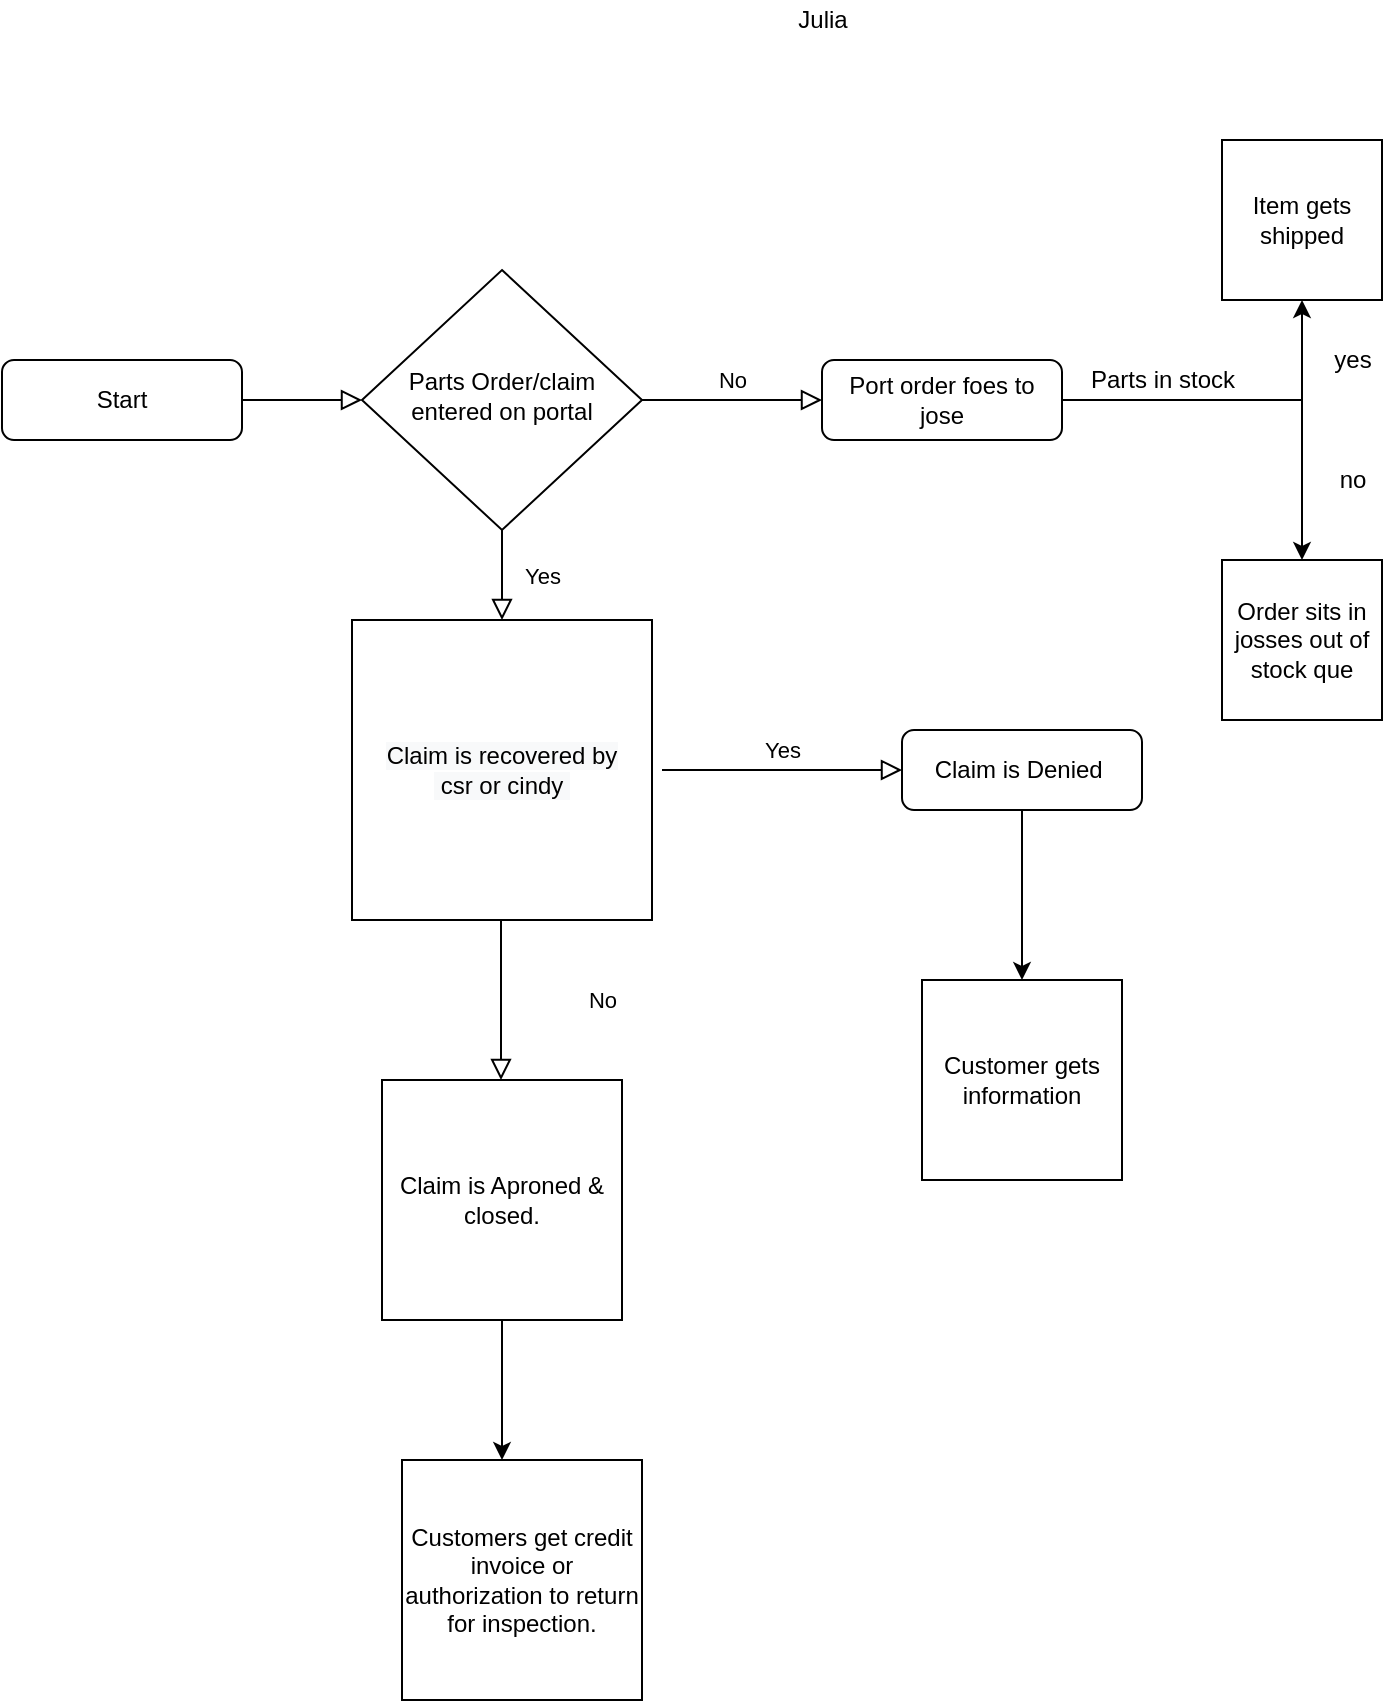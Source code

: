 <mxfile version="15.8.8" type="github">
  <diagram id="C5RBs43oDa-KdzZeNtuy" name="Page-1">
    <mxGraphModel dx="2062" dy="1122" grid="1" gridSize="10" guides="1" tooltips="1" connect="1" arrows="1" fold="1" page="1" pageScale="1" pageWidth="827" pageHeight="1169" math="0" shadow="0">
      <root>
        <mxCell id="WIyWlLk6GJQsqaUBKTNV-0" />
        <mxCell id="WIyWlLk6GJQsqaUBKTNV-1" parent="WIyWlLk6GJQsqaUBKTNV-0" />
        <mxCell id="WIyWlLk6GJQsqaUBKTNV-2" value="" style="rounded=0;html=1;jettySize=auto;orthogonalLoop=1;fontSize=11;endArrow=block;endFill=0;endSize=8;strokeWidth=1;shadow=0;labelBackgroundColor=none;edgeStyle=orthogonalEdgeStyle;" parent="WIyWlLk6GJQsqaUBKTNV-1" source="WIyWlLk6GJQsqaUBKTNV-3" target="WIyWlLk6GJQsqaUBKTNV-6" edge="1">
          <mxGeometry relative="1" as="geometry" />
        </mxCell>
        <mxCell id="WIyWlLk6GJQsqaUBKTNV-3" value="Start" style="rounded=1;whiteSpace=wrap;html=1;fontSize=12;glass=0;strokeWidth=1;shadow=0;direction=east;" parent="WIyWlLk6GJQsqaUBKTNV-1" vertex="1">
          <mxGeometry x="10" y="220" width="120" height="40" as="geometry" />
        </mxCell>
        <mxCell id="WIyWlLk6GJQsqaUBKTNV-4" value="Yes" style="rounded=0;html=1;jettySize=auto;orthogonalLoop=1;fontSize=11;endArrow=block;endFill=0;endSize=8;strokeWidth=1;shadow=0;labelBackgroundColor=none;edgeStyle=orthogonalEdgeStyle;" parent="WIyWlLk6GJQsqaUBKTNV-1" source="WIyWlLk6GJQsqaUBKTNV-6" edge="1">
          <mxGeometry y="20" relative="1" as="geometry">
            <mxPoint as="offset" />
            <mxPoint x="260" y="350" as="targetPoint" />
          </mxGeometry>
        </mxCell>
        <mxCell id="WIyWlLk6GJQsqaUBKTNV-5" value="No" style="edgeStyle=orthogonalEdgeStyle;rounded=0;html=1;jettySize=auto;orthogonalLoop=1;fontSize=11;endArrow=block;endFill=0;endSize=8;strokeWidth=1;shadow=0;labelBackgroundColor=none;" parent="WIyWlLk6GJQsqaUBKTNV-1" source="WIyWlLk6GJQsqaUBKTNV-6" target="WIyWlLk6GJQsqaUBKTNV-7" edge="1">
          <mxGeometry y="10" relative="1" as="geometry">
            <mxPoint as="offset" />
          </mxGeometry>
        </mxCell>
        <mxCell id="WIyWlLk6GJQsqaUBKTNV-6" value="Parts Order/claim entered on portal" style="rhombus;whiteSpace=wrap;html=1;shadow=0;fontFamily=Helvetica;fontSize=12;align=center;strokeWidth=1;spacing=6;spacingTop=-4;direction=east;" parent="WIyWlLk6GJQsqaUBKTNV-1" vertex="1">
          <mxGeometry x="190" y="175" width="140" height="130" as="geometry" />
        </mxCell>
        <mxCell id="VICkbCUfEh80slru4ddQ-10" style="edgeStyle=orthogonalEdgeStyle;rounded=0;orthogonalLoop=1;jettySize=auto;html=1;" edge="1" parent="WIyWlLk6GJQsqaUBKTNV-1" source="WIyWlLk6GJQsqaUBKTNV-7" target="VICkbCUfEh80slru4ddQ-11">
          <mxGeometry relative="1" as="geometry">
            <mxPoint x="610" y="240" as="targetPoint" />
          </mxGeometry>
        </mxCell>
        <mxCell id="WIyWlLk6GJQsqaUBKTNV-7" value="Port order foes to jose&lt;br&gt;" style="rounded=1;whiteSpace=wrap;html=1;fontSize=12;glass=0;strokeWidth=1;shadow=0;direction=east;" parent="WIyWlLk6GJQsqaUBKTNV-1" vertex="1">
          <mxGeometry x="420" y="220" width="120" height="40" as="geometry" />
        </mxCell>
        <mxCell id="WIyWlLk6GJQsqaUBKTNV-8" value="No" style="rounded=0;html=1;jettySize=auto;orthogonalLoop=1;fontSize=11;endArrow=block;endFill=0;endSize=8;strokeWidth=1;shadow=0;labelBackgroundColor=none;edgeStyle=orthogonalEdgeStyle;" parent="WIyWlLk6GJQsqaUBKTNV-1" edge="1">
          <mxGeometry y="50" relative="1" as="geometry">
            <mxPoint as="offset" />
            <mxPoint x="259.5" y="500" as="sourcePoint" />
            <mxPoint x="259.5" y="580" as="targetPoint" />
            <Array as="points">
              <mxPoint x="259.5" y="560" />
              <mxPoint x="259.5" y="560" />
            </Array>
          </mxGeometry>
        </mxCell>
        <mxCell id="WIyWlLk6GJQsqaUBKTNV-9" value="Yes" style="edgeStyle=orthogonalEdgeStyle;rounded=0;html=1;jettySize=auto;orthogonalLoop=1;fontSize=11;endArrow=block;endFill=0;endSize=8;strokeWidth=1;shadow=0;labelBackgroundColor=none;" parent="WIyWlLk6GJQsqaUBKTNV-1" target="WIyWlLk6GJQsqaUBKTNV-12" edge="1">
          <mxGeometry y="10" relative="1" as="geometry">
            <mxPoint as="offset" />
            <mxPoint x="340" y="425" as="sourcePoint" />
            <Array as="points">
              <mxPoint x="360" y="425" />
              <mxPoint x="360" y="425" />
            </Array>
          </mxGeometry>
        </mxCell>
        <mxCell id="VICkbCUfEh80slru4ddQ-6" style="edgeStyle=orthogonalEdgeStyle;rounded=0;orthogonalLoop=1;jettySize=auto;html=1;" edge="1" parent="WIyWlLk6GJQsqaUBKTNV-1" source="WIyWlLk6GJQsqaUBKTNV-12">
          <mxGeometry relative="1" as="geometry">
            <mxPoint x="520" y="530" as="targetPoint" />
          </mxGeometry>
        </mxCell>
        <mxCell id="WIyWlLk6GJQsqaUBKTNV-12" value="Claim is Denied&amp;nbsp;" style="rounded=1;whiteSpace=wrap;html=1;fontSize=12;glass=0;strokeWidth=1;shadow=0;direction=east;" parent="WIyWlLk6GJQsqaUBKTNV-1" vertex="1">
          <mxGeometry x="460" y="405" width="120" height="40" as="geometry" />
        </mxCell>
        <mxCell id="VICkbCUfEh80slru4ddQ-1" value="&#xa;&#xa;&lt;span style=&quot;color: rgb(0, 0, 0); font-family: helvetica; font-size: 12px; font-style: normal; font-weight: 400; letter-spacing: normal; text-align: center; text-indent: 0px; text-transform: none; word-spacing: 0px; background-color: rgb(248, 249, 250); display: inline; float: none;&quot;&gt;Claim is recovered by&lt;/span&gt;&lt;br style=&quot;color: rgb(0, 0, 0); font-family: helvetica; font-size: 12px; font-style: normal; font-weight: 400; letter-spacing: normal; text-align: center; text-indent: 0px; text-transform: none; word-spacing: 0px; background-color: rgb(248, 249, 250);&quot;&gt;&lt;span style=&quot;color: rgb(0, 0, 0); font-family: helvetica; font-size: 12px; font-style: normal; font-weight: 400; letter-spacing: normal; text-align: center; text-indent: 0px; text-transform: none; word-spacing: 0px; background-color: rgb(248, 249, 250); display: inline; float: none;&quot;&gt;&amp;nbsp;csr or cindy&amp;nbsp;&lt;/span&gt;&#xa;&#xa;" style="whiteSpace=wrap;html=1;aspect=fixed;" vertex="1" parent="WIyWlLk6GJQsqaUBKTNV-1">
          <mxGeometry x="185" y="350" width="150" height="150" as="geometry" />
        </mxCell>
        <mxCell id="VICkbCUfEh80slru4ddQ-4" style="edgeStyle=orthogonalEdgeStyle;rounded=0;orthogonalLoop=1;jettySize=auto;html=1;" edge="1" parent="WIyWlLk6GJQsqaUBKTNV-1" source="VICkbCUfEh80slru4ddQ-3">
          <mxGeometry relative="1" as="geometry">
            <mxPoint x="260" y="770" as="targetPoint" />
          </mxGeometry>
        </mxCell>
        <mxCell id="VICkbCUfEh80slru4ddQ-3" value="Claim is Aproned &amp;amp; closed." style="whiteSpace=wrap;html=1;aspect=fixed;" vertex="1" parent="WIyWlLk6GJQsqaUBKTNV-1">
          <mxGeometry x="200" y="580" width="120" height="120" as="geometry" />
        </mxCell>
        <mxCell id="VICkbCUfEh80slru4ddQ-5" value="Customers get credit invoice or authorization to return for inspection." style="whiteSpace=wrap;html=1;aspect=fixed;" vertex="1" parent="WIyWlLk6GJQsqaUBKTNV-1">
          <mxGeometry x="210" y="770" width="120" height="120" as="geometry" />
        </mxCell>
        <mxCell id="VICkbCUfEh80slru4ddQ-7" value="Customer gets information" style="whiteSpace=wrap;html=1;aspect=fixed;" vertex="1" parent="WIyWlLk6GJQsqaUBKTNV-1">
          <mxGeometry x="470" y="530" width="100" height="100" as="geometry" />
        </mxCell>
        <mxCell id="VICkbCUfEh80slru4ddQ-11" value="Item gets shipped" style="whiteSpace=wrap;html=1;aspect=fixed;" vertex="1" parent="WIyWlLk6GJQsqaUBKTNV-1">
          <mxGeometry x="620" y="110" width="80" height="80" as="geometry" />
        </mxCell>
        <mxCell id="VICkbCUfEh80slru4ddQ-12" value="Parts in stock" style="text;html=1;align=center;verticalAlign=middle;resizable=0;points=[];autosize=1;strokeColor=none;fillColor=none;" vertex="1" parent="WIyWlLk6GJQsqaUBKTNV-1">
          <mxGeometry x="545" y="220" width="90" height="20" as="geometry" />
        </mxCell>
        <mxCell id="VICkbCUfEh80slru4ddQ-14" style="edgeStyle=orthogonalEdgeStyle;rounded=0;orthogonalLoop=1;jettySize=auto;html=1;entryX=0.5;entryY=0;entryDx=0;entryDy=0;" edge="1" parent="WIyWlLk6GJQsqaUBKTNV-1" target="VICkbCUfEh80slru4ddQ-16">
          <mxGeometry relative="1" as="geometry">
            <mxPoint x="660" y="310" as="targetPoint" />
            <mxPoint x="660" y="240" as="sourcePoint" />
            <Array as="points">
              <mxPoint x="660" y="240" />
            </Array>
          </mxGeometry>
        </mxCell>
        <mxCell id="VICkbCUfEh80slru4ddQ-13" value="yes&lt;br&gt;" style="text;html=1;align=center;verticalAlign=middle;resizable=0;points=[];autosize=1;strokeColor=none;fillColor=none;" vertex="1" parent="WIyWlLk6GJQsqaUBKTNV-1">
          <mxGeometry x="670" y="210" width="30" height="20" as="geometry" />
        </mxCell>
        <mxCell id="VICkbCUfEh80slru4ddQ-15" value="no&lt;br&gt;" style="text;html=1;align=center;verticalAlign=middle;resizable=0;points=[];autosize=1;strokeColor=none;fillColor=none;" vertex="1" parent="WIyWlLk6GJQsqaUBKTNV-1">
          <mxGeometry x="670" y="270" width="30" height="20" as="geometry" />
        </mxCell>
        <mxCell id="VICkbCUfEh80slru4ddQ-16" value="Order sits in josses out of stock que" style="whiteSpace=wrap;html=1;aspect=fixed;" vertex="1" parent="WIyWlLk6GJQsqaUBKTNV-1">
          <mxGeometry x="620" y="320" width="80" height="80" as="geometry" />
        </mxCell>
        <mxCell id="VICkbCUfEh80slru4ddQ-17" value="Julia" style="text;html=1;align=center;verticalAlign=middle;resizable=0;points=[];autosize=1;strokeColor=none;fillColor=none;" vertex="1" parent="WIyWlLk6GJQsqaUBKTNV-1">
          <mxGeometry x="400" y="40" width="40" height="20" as="geometry" />
        </mxCell>
      </root>
    </mxGraphModel>
  </diagram>
</mxfile>
